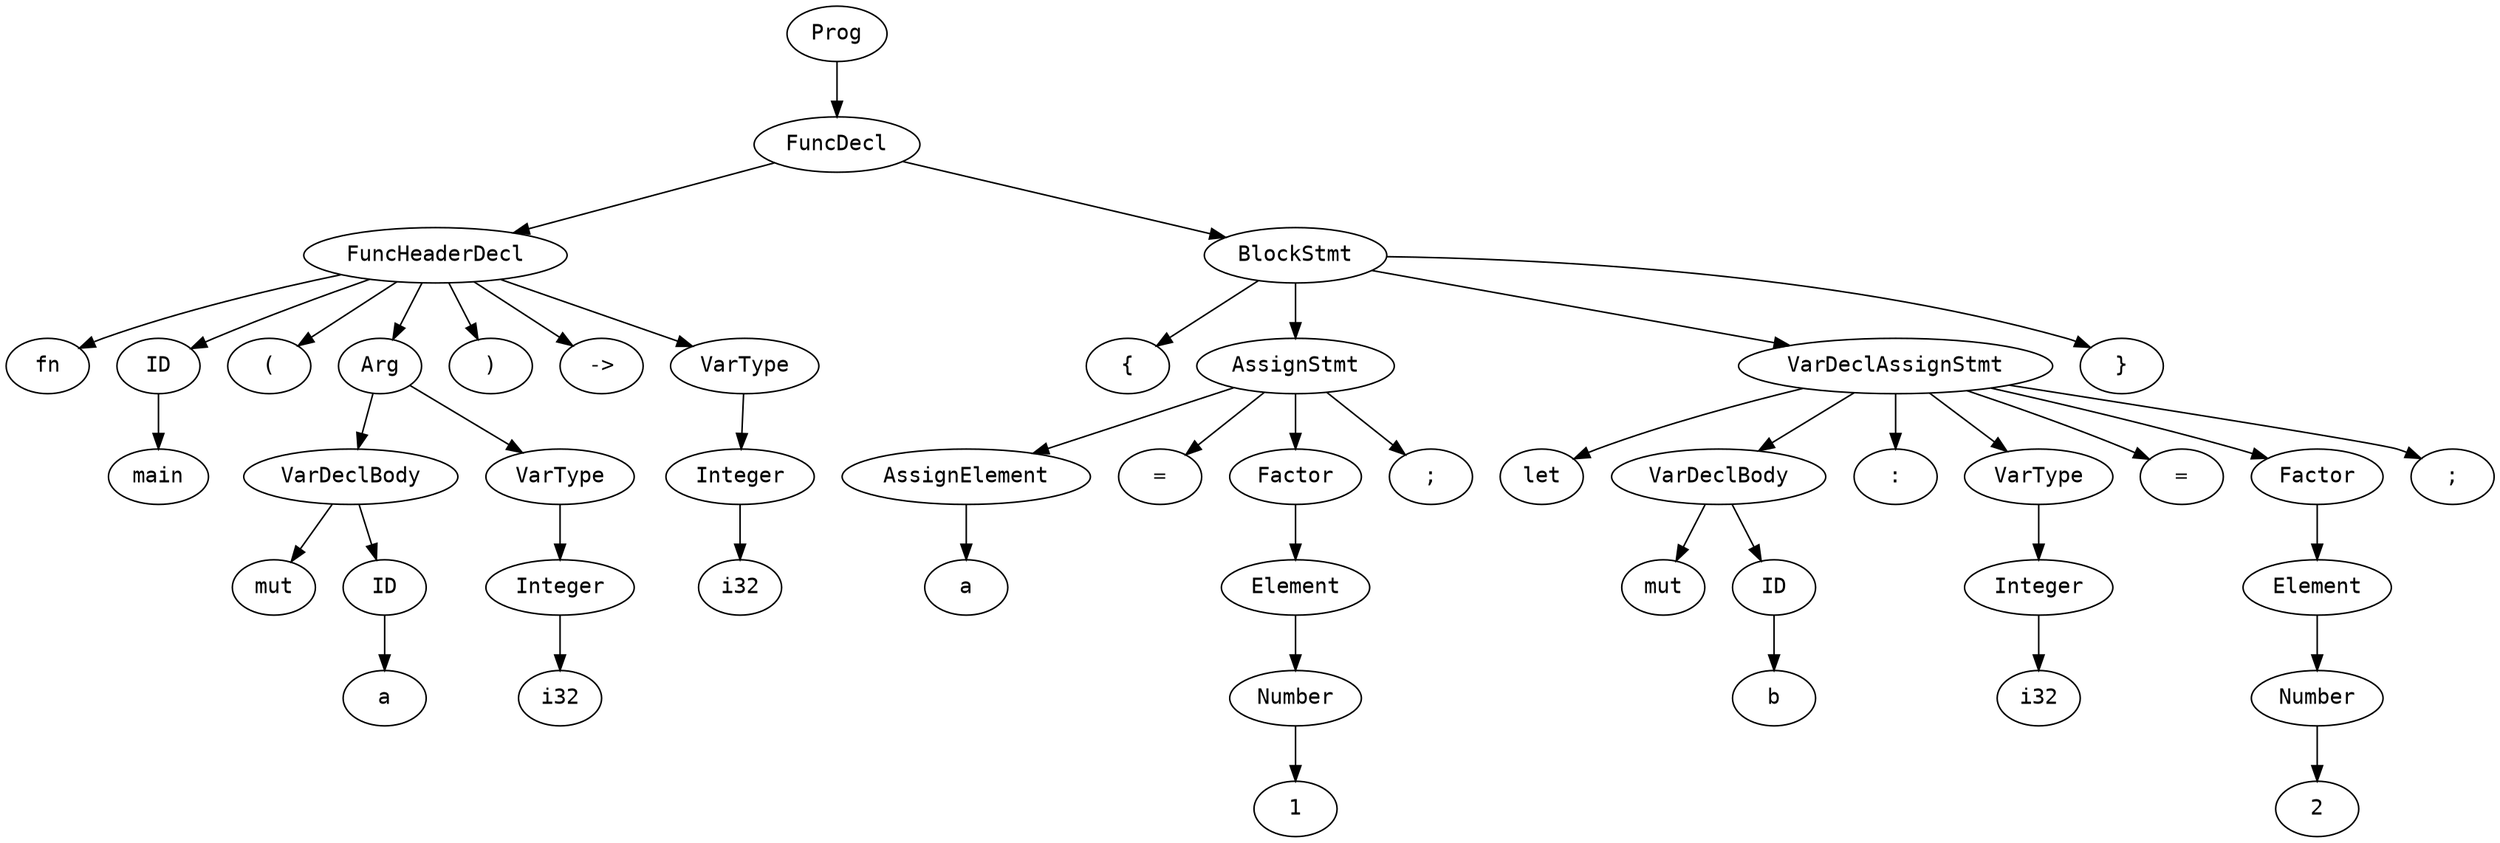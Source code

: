 digraph AST {
    node [shape=ellipse, fontname="Courier"]

    // define nodes
    Prog0[label = "Prog"]
    FuncDecl1[label = "FuncDecl"]
    FuncHeaderDecl2[label = "FuncHeaderDecl"]
    fn3[label = "fn"]
    ID4[label = "ID"]
    main5[label = "main"]
    LPAREN6[label = "("]
    Arg8[label = "Arg"]
    VarDeclBody9[label = "VarDeclBody"]
    VarType13[label = "VarType"]
    VarDeclBody9[label = "VarDeclBody"]
    mut12[label = "mut"]
    ID10[label = "ID"]
    a11[label = "a"]
    VarType13[label = "VarType"]
    Integer14[label = "Integer"]
    i3215[label = "i32"]
    RPAREN7[label = ")"]
    ARROW16[label = "->"]
    VarType17[label = "VarType"]
    Integer18[label = "Integer"]
    i3219[label = "i32"]
    BlockStmt20[label = "BlockStmt"]
    LBRACE21[label = "{"]
    AssignStmt23[label = "AssignStmt"]
    AssignElement24[label = "AssignElement"]
    a25[label = "a"]
    ASSIGN26[label = "="]
    Factor27[label = "Factor"]
    Element28[label = "Element"]
    Number29[label = "Number"]
    130[label = "1"]
    SEMICOLON31[label = ";"]
    VarDeclAssignStmt32[label = "VarDeclAssignStmt"]
    let33[label = "let"]
    VarDeclBody34[label = "VarDeclBody"]
    mut37[label = "mut"]
    ID35[label = "ID"]
    b36[label = "b"]
    COLON38[label = ":"]
    VarType39[label = "VarType"]
    Integer40[label = "Integer"]
    i3241[label = "i32"]
    ASSIGN42[label = "="]
    Factor43[label = "Factor"]
    Element44[label = "Element"]
    Number45[label = "Number"]
    246[label = "2"]
    SEMICOLON47[label = ";"]
    RBRACE22[label = "}"]

    // define edges
    Prog0 -> FuncDecl1
    FuncDecl1 -> FuncHeaderDecl2
    FuncDecl1 -> BlockStmt20
    FuncHeaderDecl2 -> fn3
    FuncHeaderDecl2 -> ID4
    ID4 -> main5
    FuncHeaderDecl2 -> LPAREN6
    Arg8 -> VarDeclBody9
    Arg8 -> VarType13
    VarDeclBody9 -> mut12
    VarDeclBody9 -> ID10
    ID10 -> a11
    VarType13 -> Integer14
    Integer14 -> i3215
    FuncHeaderDecl2 -> Arg8
    FuncHeaderDecl2 -> RPAREN7
    FuncHeaderDecl2 -> ARROW16
    FuncHeaderDecl2 -> VarType17
    VarType17 -> Integer18
    Integer18 -> i3219
    BlockStmt20 -> LBRACE21
    AssignElement24 -> a25
    AssignStmt23 -> AssignElement24
    AssignStmt23 -> ASSIGN26
    Number29 -> 130
    Element28 -> Number29
    Factor27 -> Element28
    AssignStmt23 -> Factor27
    AssignStmt23 -> SEMICOLON31
    BlockStmt20 -> AssignStmt23
    VarDeclAssignStmt32 -> let33
    VarDeclBody34 -> mut37
    VarDeclBody34 -> ID35
    ID35 -> b36
    VarDeclAssignStmt32 -> VarDeclBody34
    VarDeclAssignStmt32 -> COLON38
    VarType39 -> Integer40
    Integer40 -> i3241
    VarDeclAssignStmt32 -> VarType39
    VarDeclAssignStmt32 -> ASSIGN42
    Number45 -> 246
    Element44 -> Number45
    Factor43 -> Element44
    VarDeclAssignStmt32 -> Factor43
    VarDeclAssignStmt32 -> SEMICOLON47
    BlockStmt20 -> VarDeclAssignStmt32
    BlockStmt20 -> RBRACE22

}
